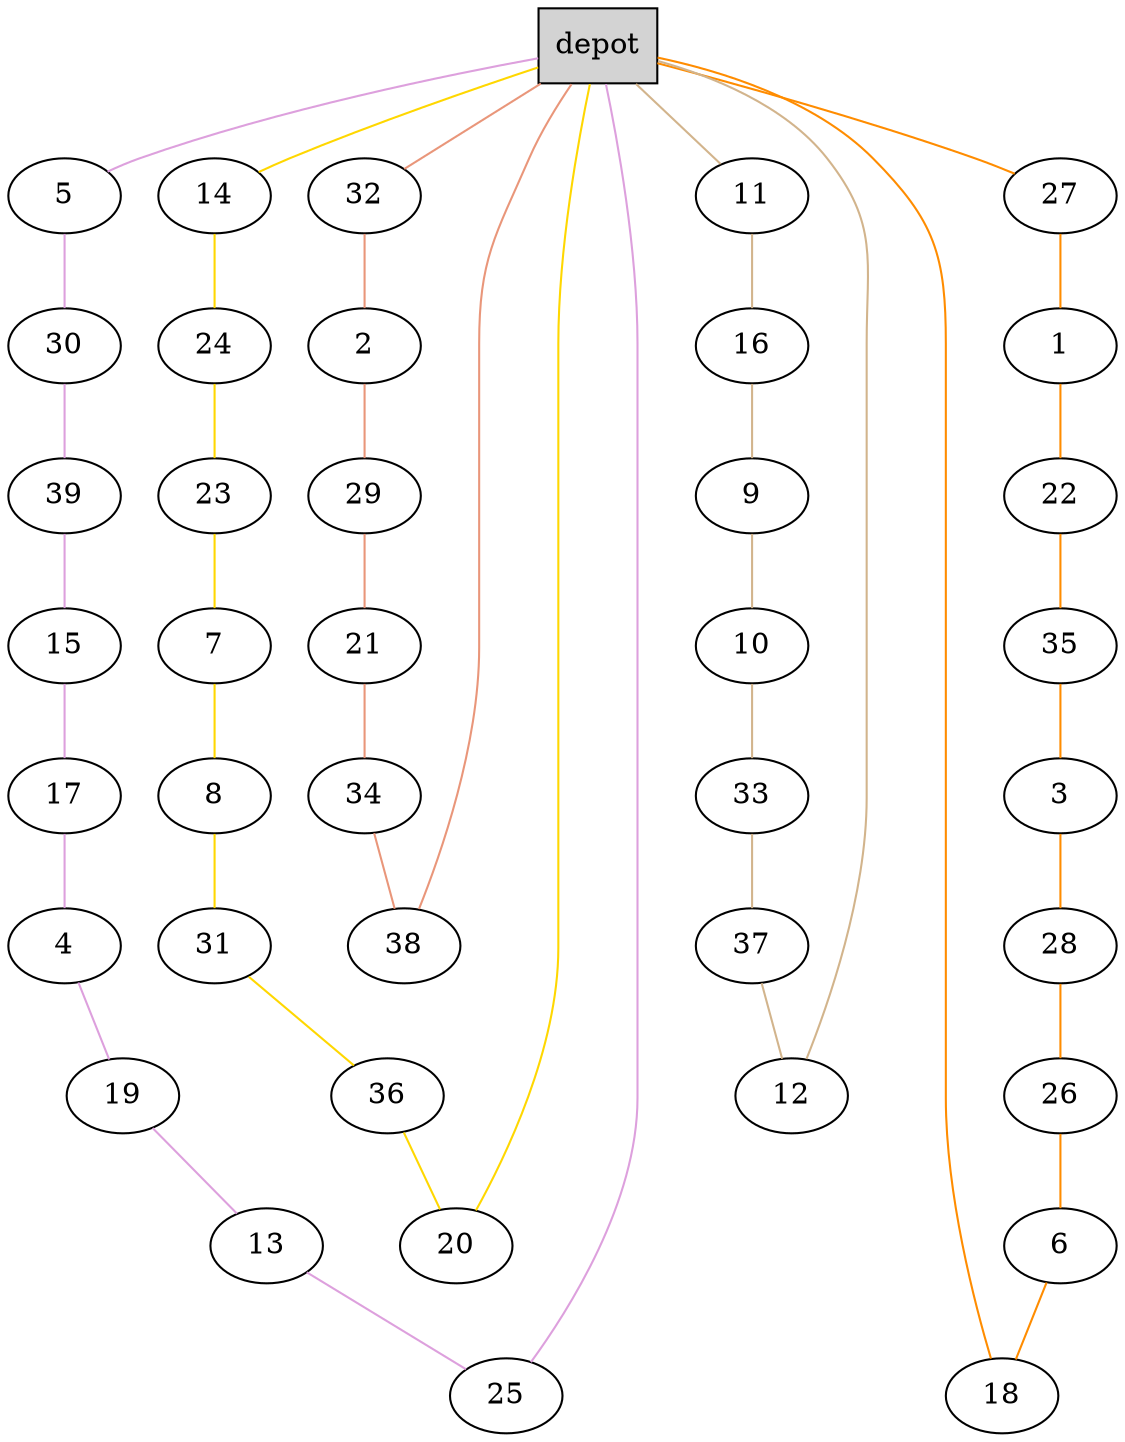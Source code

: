 graph G {
  0[shape = box, label = "depot", style = filled ];
  32[shape = ellipse];
  "0"--"32"[color = darksalmon];
  2[shape = ellipse];
  "32"--"2"[color = darksalmon];
  29[shape = ellipse];
  "2"--"29"[color = darksalmon];
  21[shape = ellipse];
  "29"--"21"[color = darksalmon];
  34[shape = ellipse];
  "21"--"34"[color = darksalmon];
  38[shape = ellipse];
  "34"--"38"[color = darksalmon];
  "38"--"0"[color = darksalmon];
  14[shape = ellipse];
  "0"--"14"[color = gold];
  24[shape = ellipse];
  "14"--"24"[color = gold];
  23[shape = ellipse];
  "24"--"23"[color = gold];
  7[shape = ellipse];
  "23"--"7"[color = gold];
  8[shape = ellipse];
  "7"--"8"[color = gold];
  31[shape = ellipse];
  "8"--"31"[color = gold];
  36[shape = ellipse];
  "31"--"36"[color = gold];
  20[shape = ellipse];
  "36"--"20"[color = gold];
  "20"--"0"[color = gold];
  5[shape = ellipse];
  "0"--"5"[color = plum];
  30[shape = ellipse];
  "5"--"30"[color = plum];
  39[shape = ellipse];
  "30"--"39"[color = plum];
  15[shape = ellipse];
  "39"--"15"[color = plum];
  17[shape = ellipse];
  "15"--"17"[color = plum];
  4[shape = ellipse];
  "17"--"4"[color = plum];
  19[shape = ellipse];
  "4"--"19"[color = plum];
  13[shape = ellipse];
  "19"--"13"[color = plum];
  25[shape = ellipse];
  "13"--"25"[color = plum];
  "25"--"0"[color = plum];
  11[shape = ellipse];
  "0"--"11"[color = tan];
  16[shape = ellipse];
  "11"--"16"[color = tan];
  9[shape = ellipse];
  "16"--"9"[color = tan];
  10[shape = ellipse];
  "9"--"10"[color = tan];
  33[shape = ellipse];
  "10"--"33"[color = tan];
  37[shape = ellipse];
  "33"--"37"[color = tan];
  12[shape = ellipse];
  "37"--"12"[color = tan];
  "12"--"0"[color = tan];
  27[shape = ellipse];
  "0"--"27"[color = darkorange];
  1[shape = ellipse];
  "27"--"1"[color = darkorange];
  22[shape = ellipse];
  "1"--"22"[color = darkorange];
  35[shape = ellipse];
  "22"--"35"[color = darkorange];
  3[shape = ellipse];
  "35"--"3"[color = darkorange];
  28[shape = ellipse];
  "3"--"28"[color = darkorange];
  26[shape = ellipse];
  "28"--"26"[color = darkorange];
  6[shape = ellipse];
  "26"--"6"[color = darkorange];
  18[shape = ellipse];
  "6"--"18"[color = darkorange];
  "18"--"0"[color = darkorange];
}
